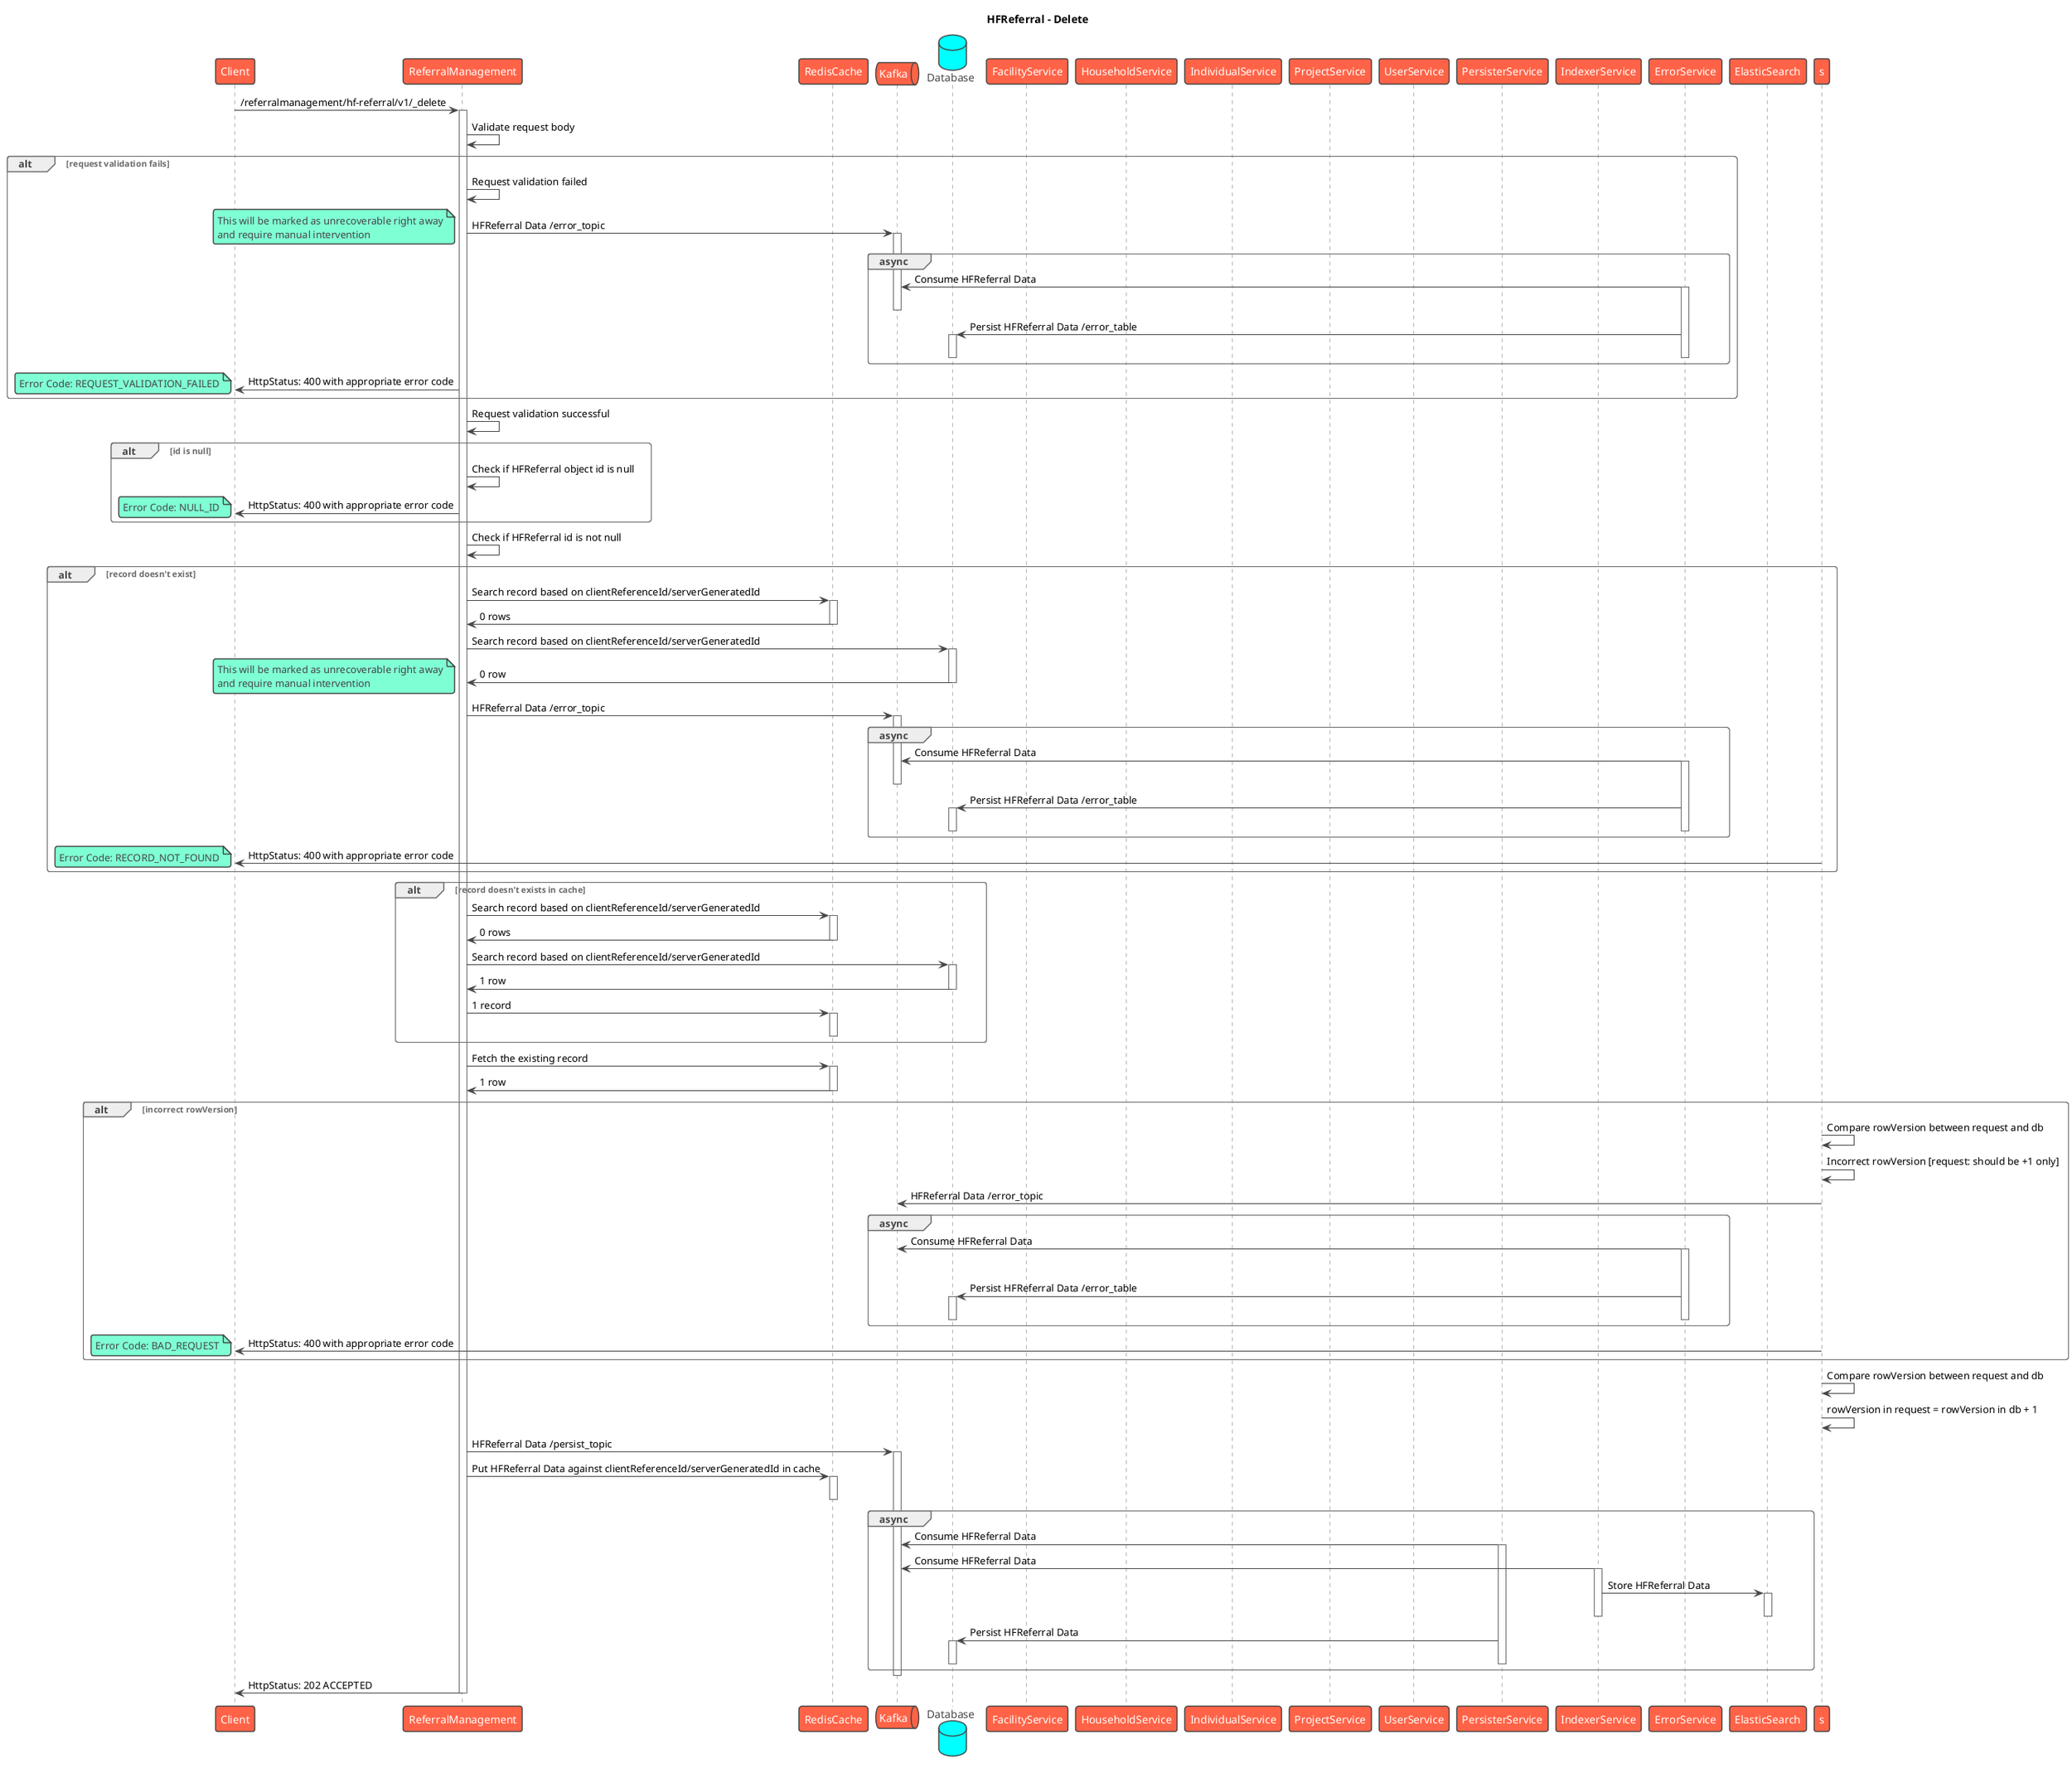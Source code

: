 @startuml
title HFReferral - Delete
!theme vibrant
participant Client as c
participant ReferralManagement as rm
participant RedisCache as rc
queue Kafka as k
database Database as db
participant FacilityService as fs
participant HouseholdService as hs
participant IndividualService as inds
participant ProjectService as ps
participant UserService as us
participant PersisterService as prs
participant IndexerService as idx
participant ErrorService as es
participant ElasticSearch as el

c -> rm : /referralmanagement/hf-referral/v1/_delete
activate rm
rm -> rm : Validate request body

alt request validation fails
    rm -> rm: Request validation failed
    rm -> k: HFReferral Data /error_topic
    note left
        This will be marked as unrecoverable right away
        and require manual intervention
    end note
    activate k
    group async
        es -> k: Consume HFReferral Data
        activate es
        deactivate k
        es -> db: Persist HFReferral Data /error_table
        activate db
        deactivate db
        deactivate es
    end
    rm -> c: HttpStatus: 400 with appropriate error code
    note left
      Error Code: REQUEST_VALIDATION_FAILED
    end note
end
rm -> rm: Request validation successful
alt id is null
    rm -> rm: Check if HFReferral object id is null
    rm -> c: HttpStatus: 400 with appropriate error code
    note left
       Error Code: NULL_ID
    end note
end
rm -> rm: Check if HFReferral id is not null
alt record doesn't exist
    rm -> rc: Search record based on clientReferenceId/serverGeneratedId
    activate rc
    rc -> rm: 0 rows
    deactivate rc
    rm -> db: Search record based on clientReferenceId/serverGeneratedId
    activate db
    db -> rm: 0 row
    deactivate db
    note left
        This will be marked as unrecoverable right away
        and require manual intervention
    end note
    rm -> k: HFReferral Data /error_topic
    activate k
    group async
        es -> k: Consume HFReferral Data
        activate es
        deactivate k
        es -> db: Persist HFReferral Data /error_table
        activate db
        deactivate db
        deactivate es
    end
    s -> c: HttpStatus: 400 with appropriate error code
    note left
      Error Code: RECORD_NOT_FOUND
    end note
end
alt record doesn't exists in cache
    rm -> rc: Search record based on clientReferenceId/serverGeneratedId
    activate rc
    rc -> rm: 0 rows
    deactivate rc
    rm -> db: Search record based on clientReferenceId/serverGeneratedId
    activate db
    db -> rm: 1 row
    deactivate db
    rm -> rc: 1 record
    activate rc
    deactivate rc
end
rm -> rc: Fetch the existing record
activate rc
rc -> rm: 1 row
deactivate rc
alt incorrect rowVersion
    s -> s: Compare rowVersion between request and db
    s -> s: Incorrect rowVersion [request: should be +1 only]
    s -> k: HFReferral Data /error_topic
    group async
        es -> k: Consume HFReferral Data
        activate es
        deactivate k
        es -> db: Persist HFReferral Data /error_table
        activate db
        deactivate db
        deactivate es
    end
    s -> c: HttpStatus: 400 with appropriate error code
    note left
      Error Code: BAD_REQUEST
    end note
end
s -> s: Compare rowVersion between request and db
s -> s: rowVersion in request = rowVersion in db + 1
rm -> k: HFReferral Data /persist_topic
activate k
rm -> rc: Put HFReferral Data against clientReferenceId/serverGeneratedId in cache
activate rc
deactivate rc
group async
    prs -> k: Consume HFReferral Data
    activate prs
    idx -> k: Consume HFReferral Data
    activate idx
    idx -> el: Store HFReferral Data
    activate el
    deactivate el
    deactivate idx
    prs -> db: Persist HFReferral Data
    activate db
    deactivate db
    deactivate prs
end
deactivate k
rm -> c : HttpStatus: 202 ACCEPTED
deactivate rm

@enduml